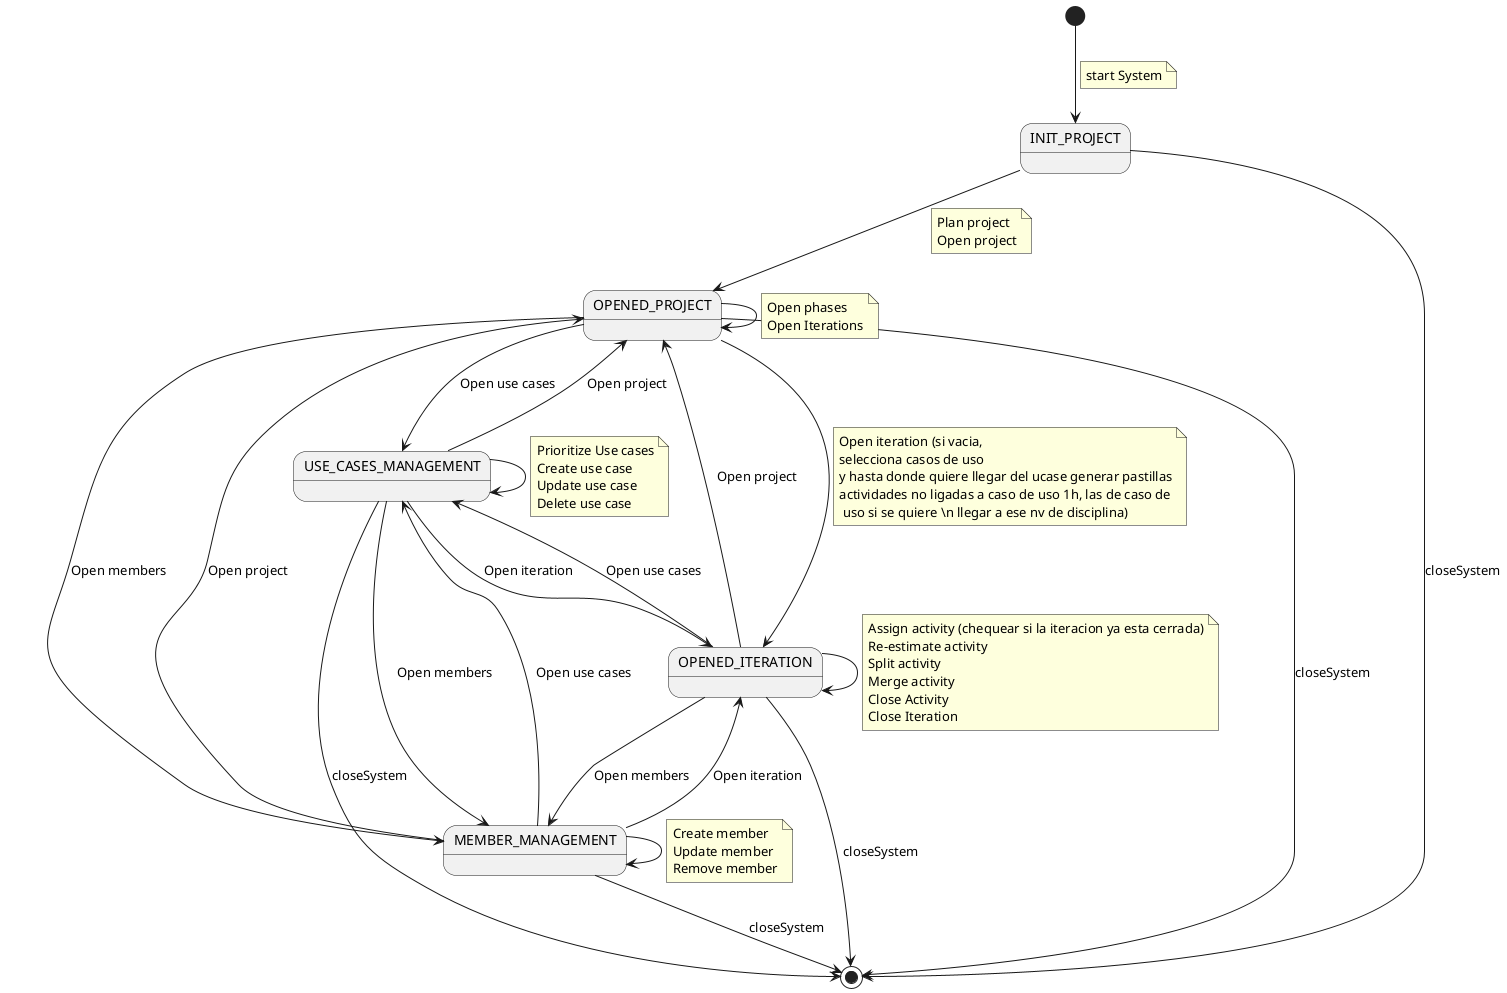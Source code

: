 @startuml



[*] --> INIT_PROJECT
 note on link
    start System
 end note
INIT_PROJECT -down-> OPENED_PROJECT
    note on link
        Plan project
        Open project
    end note

INIT_PROJECT            -down-> [*] : closeSystem
OPENED_PROJECT          -down-> [*] : closeSystem
USE_CASES_MANAGEMENT    -down-> [*] : closeSystem
MEMBER_MANAGEMENT       -down-> [*] : closeSystem
OPENED_ITERATION      -down-> [*] : closeSystem

OPENED_PROJECT --> OPENED_PROJECT
    note on link
        Open phases
        Open Iterations
    end note
OPENED_PROJECT --> USE_CASES_MANAGEMENT : Open use cases
OPENED_PROJECT --> MEMBER_MANAGEMENT    : Open members
OPENED_PROJECT --> OPENED_ITERATION
    note on link
        Open iteration (si vacia,
        selecciona casos de uso
        y hasta donde quiere llegar del ucase generar pastillas
        actividades no ligadas a caso de uso 1h, las de caso de
         uso si se quiere \n llegar a ese nv de disciplina)
    end note
USE_CASES_MANAGEMENT --> USE_CASES_MANAGEMENT
    note on link
        Prioritize Use cases
        Create use case
        Update use case
        Delete use case
    end note
USE_CASES_MANAGEMENT --> OPENED_PROJECT         : Open project
USE_CASES_MANAGEMENT --> MEMBER_MANAGEMENT      : Open members
USE_CASES_MANAGEMENT --> OPENED_ITERATION     : Open iteration

MEMBER_MANAGEMENT --> MEMBER_MANAGEMENT
    note on link
        Create member
        Update member
        Remove member
    end note
MEMBER_MANAGEMENT --> OPENED_PROJECT        : Open project
MEMBER_MANAGEMENT --> USE_CASES_MANAGEMENT  : Open use cases
MEMBER_MANAGEMENT --> OPENED_ITERATION    : Open iteration

OPENED_ITERATION --> OPENED_ITERATION
    note on link
        Assign activity (chequear si la iteracion ya esta cerrada)
        Re-estimate activity
        Split activity
        Merge activity
        Close Activity
        Close Iteration
    end note
OPENED_ITERATION --> OPENED_PROJECT : Open project
OPENED_ITERATION --> MEMBER_MANAGEMENT : Open members
OPENED_ITERATION --> USE_CASES_MANAGEMENT : Open use cases
@enduml